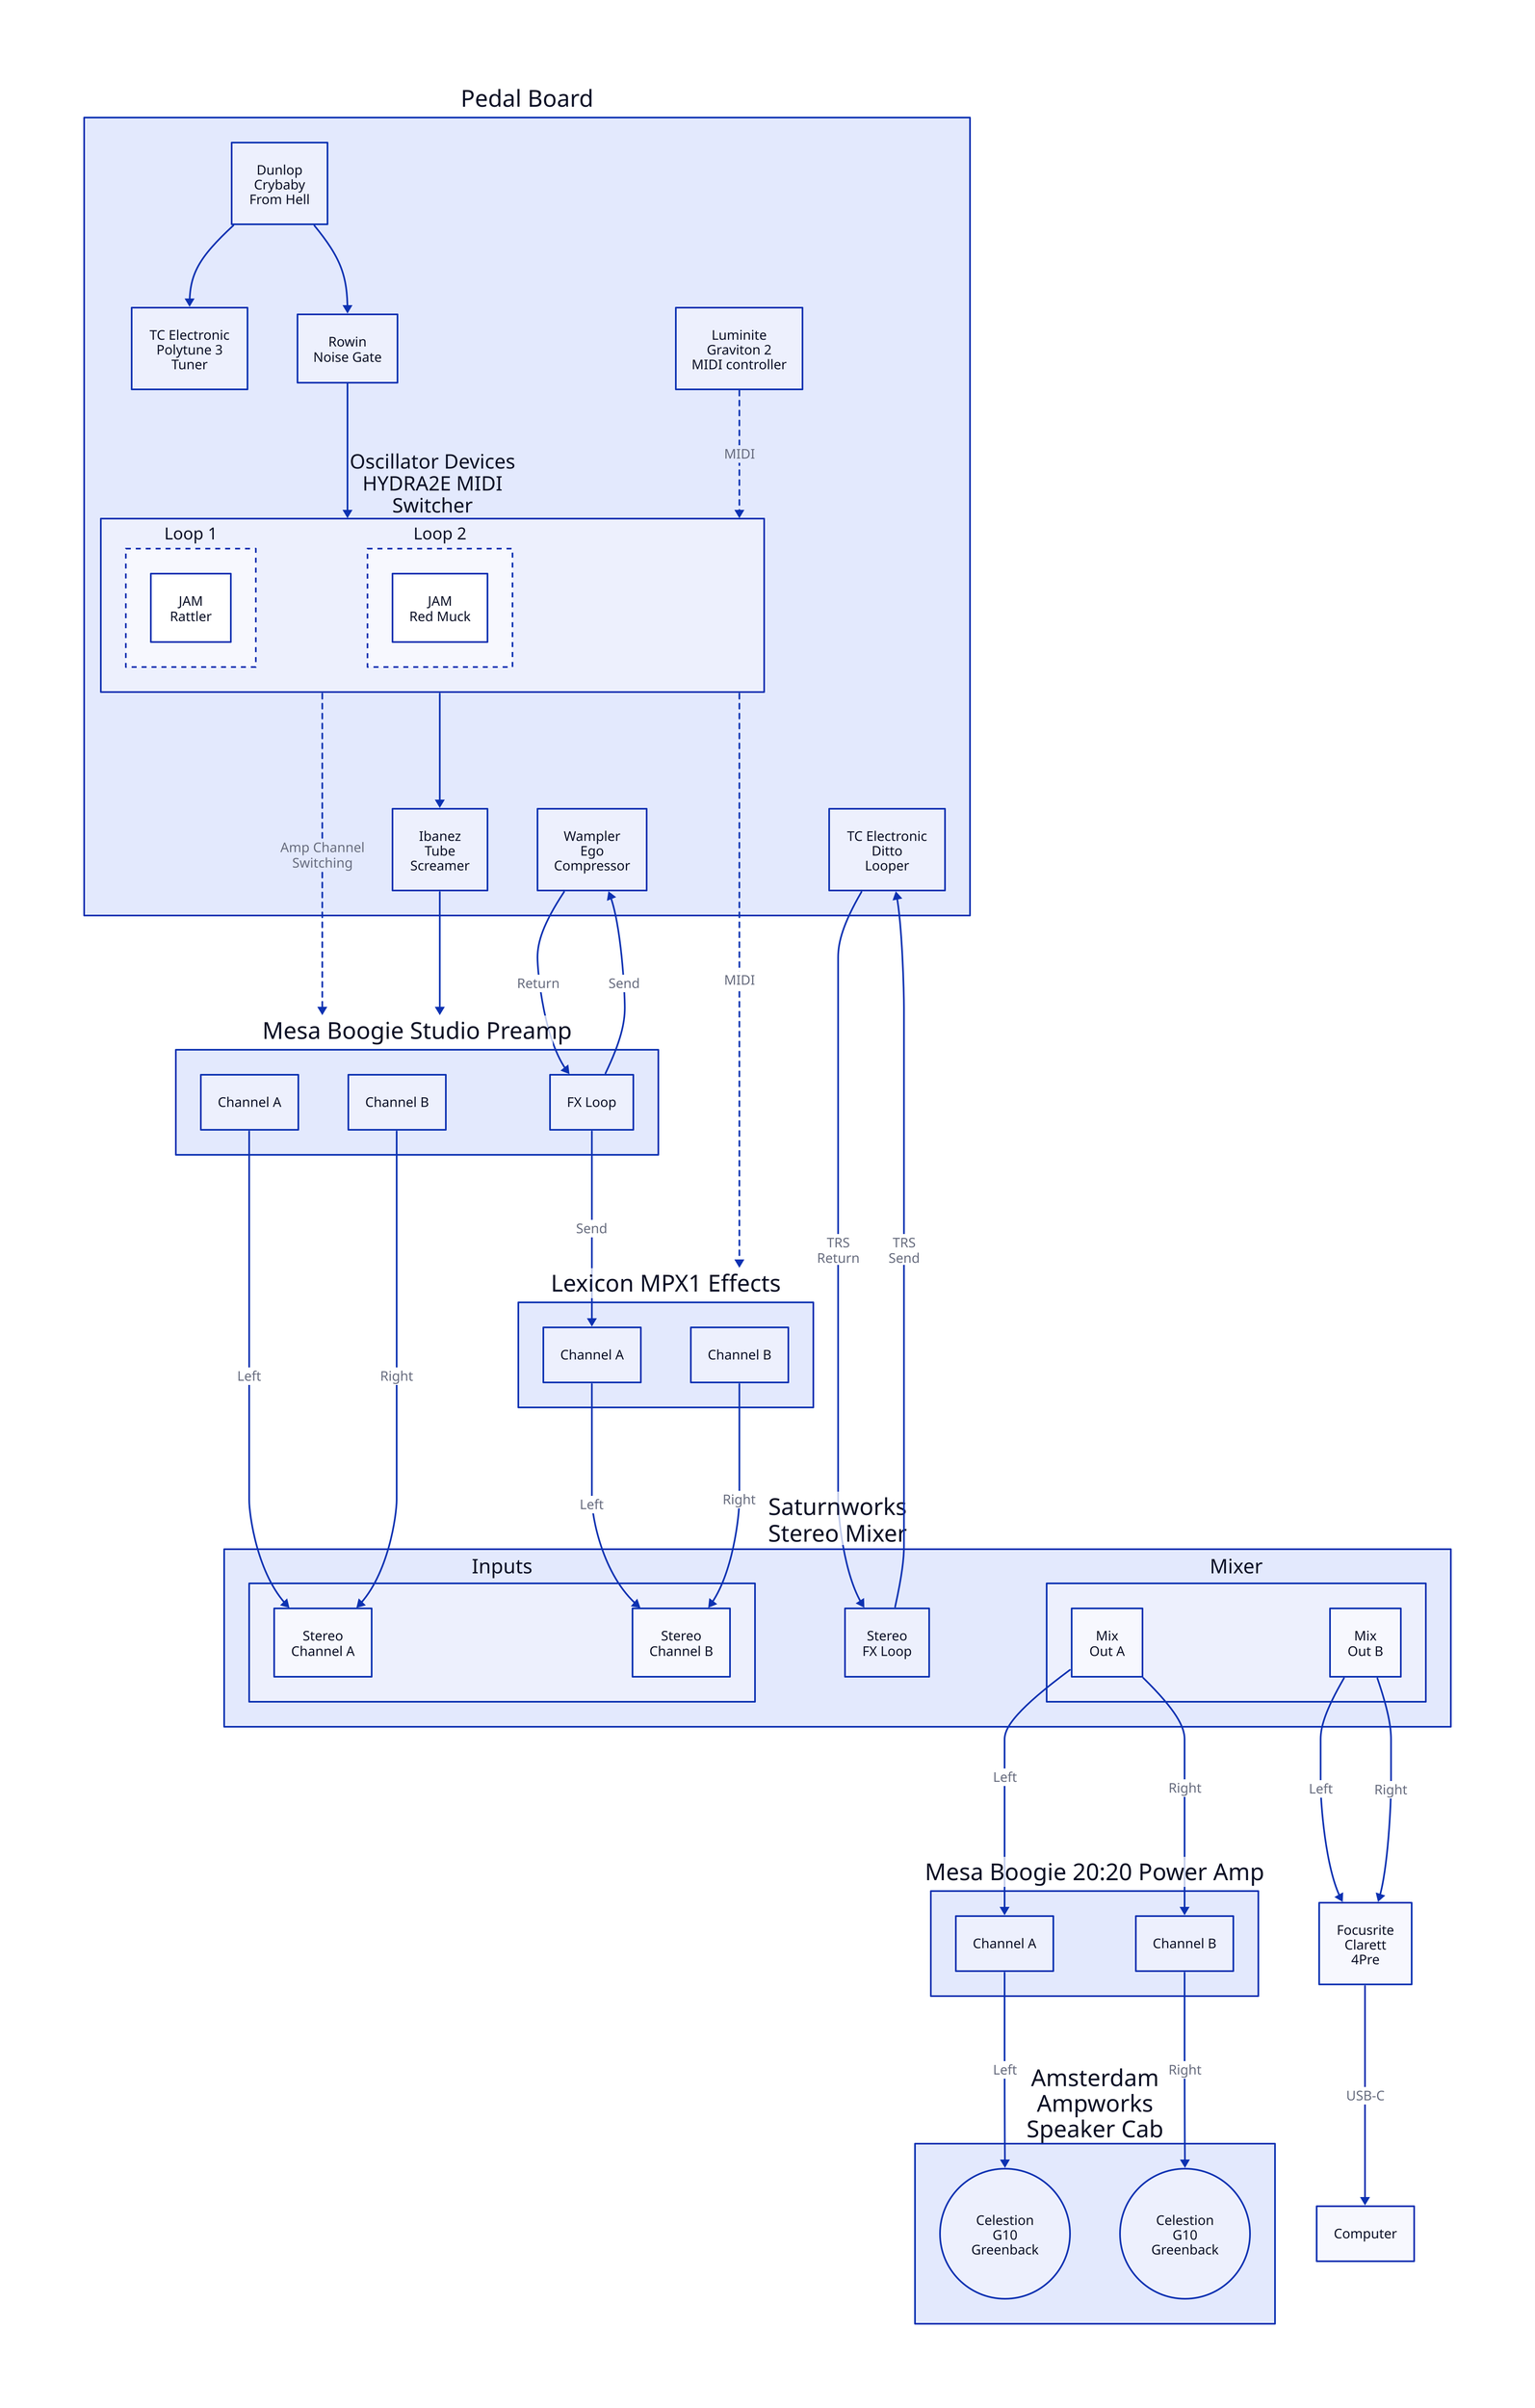 pb: "Pedal Board" {
  cbfh: "Dunlop\nCrybaby\nFrom Hell" {}
  polytune3: "TC Electronic\nPolytune 3\nTuner" {}
  rowinng: "Rowin\nNoise Gate" {}
  wec: "Wampler\nEgo\nCompressor" {}
  mc: "Luminite\nGraviton 2\nMIDI controller" {}
  mls: "Oscillator Devices\nHYDRA2E MIDI\nSwitcher" {
    1: "Loop 1" {
      style: {
        stroke-dash: 3
      }
      ts: "JAM\nRattler" {}
    }
    2: "Loop 2" {
      style: {
        stroke-dash: 3
      }
      ts: "JAM\nRed Muck" {}
    }
  }
  ts: "Ibanez\nTube\nScreamer" {}
  cbfh -> polytune3
  cbfh -> rowinng -> mls -> ts
  mc -> mls: "MIDI" {
    style: {
      stroke-dash: 3
    }
  }
  ditto: "TC Electronic\nDitto\nLooper" {}
}

msp: "Mesa Boogie Studio Preamp" {
  A: "Channel A" {}
  B: "Channel B" {}
  Loop: "FX Loop" {}
}
pb.mls -> msp: "Amp Channel\nSwitching" {
  style: {
    stroke-dash: 3
  }
}
pb.ts -> msp
msp.Loop -> pb.wec: "Send" {}
pb.wec -> msp.Loop: "Return" {}

mixer: "Saturnworks\nStereo Mixer" {
  In: "Inputs" {
    A: "Stereo\nChannel A" {}
    B: "Stereo\nChannel B" {}
  }
  Loop: "Stereo\nFX Loop" {}
  Mix: "Mixer" {
    A: "Mix\nOut A" {}
    B: "Mix\nOut B" {}
  }
}
msp.A -> mixer.In.A: "Left"
msp.B -> mixer.In.A: "Right"

mpx1: "Lexicon MPX1 Effects" {
  A: "Channel A" {}
  B: "Channel B" {}
}
pb.mls -> mpx1: "MIDI" {
  style: {
    stroke-dash: 3
  }
}
msp.Loop -> mpx1.A: "Send" {}
mpx1.A -> mixer.In.B: "Left"
mpx1.B -> mixer.In.B: "Right"

m2020: "Mesa Boogie 20:20 Power Amp" {
  A: "Channel A" {}
  B: "Channel B" {}
}
mixer.Mix.A -> m2020.A: "Left"
mixer.Mix.A -> m2020.B: "Right"
mixer.Loop -> pb.ditto: "TRS\nSend"
pb.ditto -> mixer.Loop: "TRS\nReturn"

cab: "Amsterdam\nAmpworks\nSpeaker Cab" {
  A: "Celestion\nG10\nGreenback" {
    shape: "circle"
  }
  B: "Celestion\nG10\nGreenback" {
    shape: "circle"
  }
}
m2020.A -> cab.A: "Left"
m2020.B -> cab.B: "Right"

clarett: "Focusrite\nClarett\n4Pre" {}
mixer.Mix.B -> clarett: "Left"
mixer.Mix.B -> clarett: "Right"

computer: "Computer"
clarett -> computer: "USB-C"

